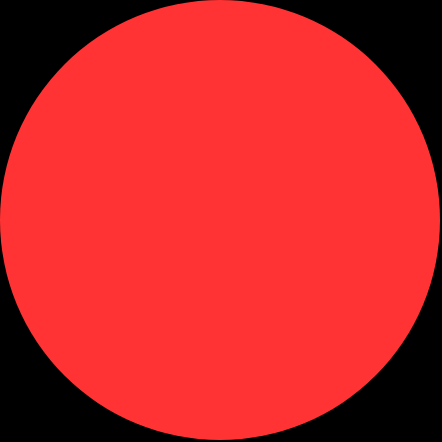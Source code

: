 <mxfile version="22.0.3" type="device">
  <diagram name="Page-1" id="DIyiCXhy0-kuyBT9qirS">
    <mxGraphModel dx="2280" dy="1522" grid="1" gridSize="10" guides="1" tooltips="1" connect="1" arrows="1" fold="1" page="1" pageScale="1" pageWidth="800" pageHeight="800" background="#000000" math="0" shadow="0">
      <root>
        <mxCell id="0" />
        <mxCell id="1" parent="0" />
        <mxCell id="O50vGPG4iWTSd0lKA72K-1" value="" style="ellipse;whiteSpace=wrap;html=1;aspect=fixed;fillColor=#FF3333;strokeColor=none;" parent="1" vertex="1">
          <mxGeometry x="290" y="280" width="220" height="220" as="geometry" />
        </mxCell>
      </root>
    </mxGraphModel>
  </diagram>
</mxfile>
